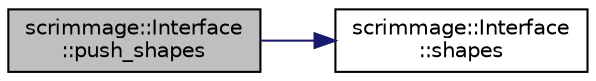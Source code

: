 digraph "scrimmage::Interface::push_shapes"
{
 // LATEX_PDF_SIZE
  edge [fontname="Helvetica",fontsize="10",labelfontname="Helvetica",labelfontsize="10"];
  node [fontname="Helvetica",fontsize="10",shape=record];
  rankdir="LR";
  Node1 [label="scrimmage::Interface\l::push_shapes",height=0.2,width=0.4,color="black", fillcolor="grey75", style="filled", fontcolor="black",tooltip=" "];
  Node1 -> Node2 [color="midnightblue",fontsize="10",style="solid",fontname="Helvetica"];
  Node2 [label="scrimmage::Interface\l::shapes",height=0.2,width=0.4,color="black", fillcolor="white", style="filled",URL="$classscrimmage_1_1Interface.html#afc435b093e264624182586c28a3137c4",tooltip=" "];
}
